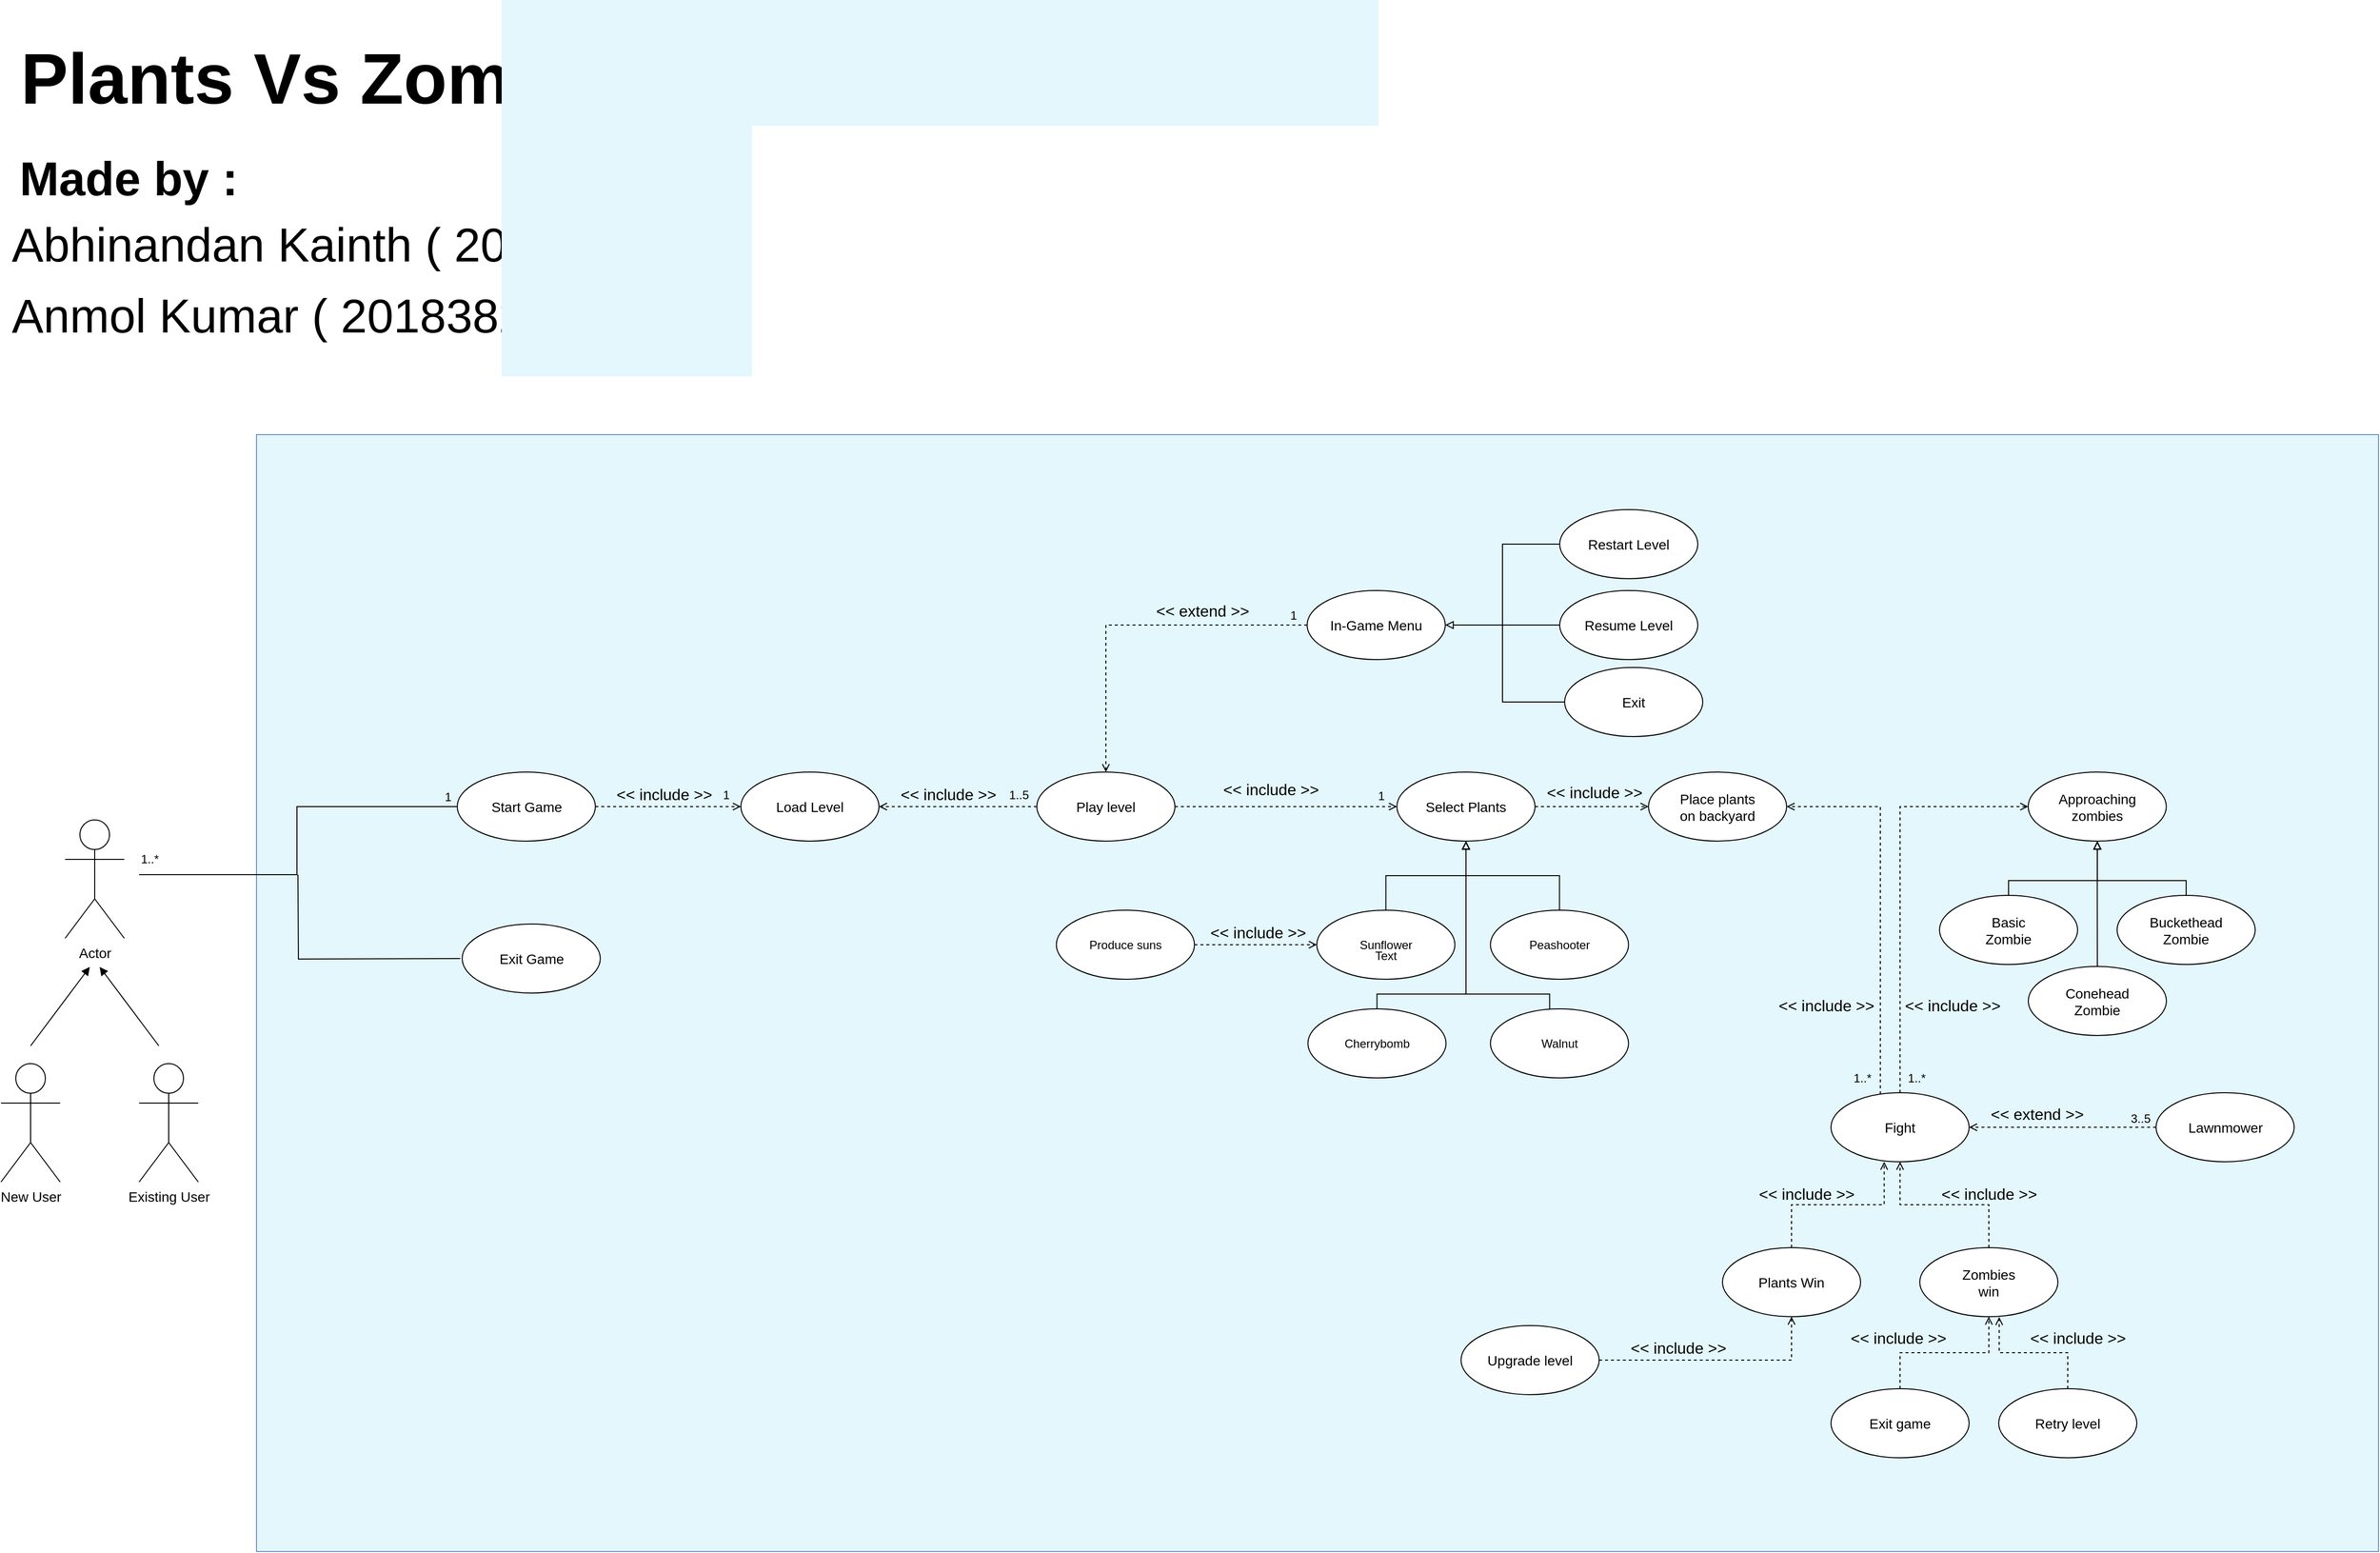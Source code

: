 <mxfile version="12.1.1" type="github" pages="1">
  <diagram id="8SGn0uwzpxdWffMQyQwH" name="Page-1">
    <mxGraphModel dx="1233" dy="596" grid="0" gridSize="10" guides="1" tooltips="1" connect="1" arrows="1" fold="1" page="1" pageScale="1" pageWidth="3000" pageHeight="2000" math="0" shadow="0">
      <root>
        <mxCell id="0"/>
        <mxCell id="1" parent="0"/>
        <mxCell id="F7OsiUGCp_ZEBV26uQ6v-84" value="" style="rounded=0;whiteSpace=wrap;html=1;fillColor=#E3F7FC;strokeColor=#6c8ebf;" parent="1" vertex="1">
          <mxGeometry x="539" y="555.5" width="2151" height="1132" as="geometry"/>
        </mxCell>
        <mxCell id="tBb4zAf8TB9KE755ws01-25" style="edgeStyle=orthogonalEdgeStyle;rounded=0;orthogonalLoop=1;jettySize=auto;html=1;dashed=1;endArrow=open;endFill=0;" edge="1" parent="1" source="xtL2kWmSyxpHTdPQ7wfy-1" target="F7OsiUGCp_ZEBV26uQ6v-64">
          <mxGeometry relative="1" as="geometry"/>
        </mxCell>
        <mxCell id="xtL2kWmSyxpHTdPQ7wfy-1" value="&lt;font style=&quot;font-size: 14px&quot;&gt;Start Game&lt;/font&gt;" style="ellipse;whiteSpace=wrap;html=1;" parent="1" vertex="1">
          <mxGeometry x="742.5" y="897.5" width="140" height="70" as="geometry"/>
        </mxCell>
        <mxCell id="F7OsiUGCp_ZEBV26uQ6v-24" style="edgeStyle=orthogonalEdgeStyle;rounded=0;orthogonalLoop=1;jettySize=auto;html=1;endArrow=none;endFill=0;" parent="1" target="xtL2kWmSyxpHTdPQ7wfy-1" edge="1">
          <mxGeometry relative="1" as="geometry">
            <mxPoint x="420" y="1001.5" as="sourcePoint"/>
            <mxPoint x="685" y="932.5" as="targetPoint"/>
            <Array as="points">
              <mxPoint x="580" y="1001.5"/>
              <mxPoint x="580" y="932.5"/>
            </Array>
          </mxGeometry>
        </mxCell>
        <mxCell id="7jCAE_AmfTAzwsMBU4Vr-1" value="&lt;font style=&quot;font-size: 14px&quot;&gt;Actor&lt;/font&gt;" style="shape=umlActor;verticalLabelPosition=bottom;labelBackgroundColor=#ffffff;verticalAlign=top;html=1;" parent="1" vertex="1">
          <mxGeometry x="345" y="946" width="60" height="120" as="geometry"/>
        </mxCell>
        <mxCell id="F7OsiUGCp_ZEBV26uQ6v-41" style="edgeStyle=orthogonalEdgeStyle;rounded=0;orthogonalLoop=1;jettySize=auto;html=1;endArrow=block;endFill=0;" parent="1" source="7jCAE_AmfTAzwsMBU4Vr-4" edge="1">
          <mxGeometry relative="1" as="geometry">
            <mxPoint x="2405" y="967.5" as="targetPoint"/>
            <Array as="points">
              <mxPoint x="2315" y="1007.5"/>
              <mxPoint x="2405" y="1007.5"/>
            </Array>
          </mxGeometry>
        </mxCell>
        <mxCell id="7jCAE_AmfTAzwsMBU4Vr-4" value="&lt;span style=&quot;font-size: 14px&quot;&gt;Basic&lt;br&gt;Zombie&lt;br&gt;&lt;/span&gt;" style="ellipse;whiteSpace=wrap;html=1;" parent="1" vertex="1">
          <mxGeometry x="2245" y="1022.5" width="140" height="70" as="geometry"/>
        </mxCell>
        <mxCell id="F7OsiUGCp_ZEBV26uQ6v-35" style="edgeStyle=orthogonalEdgeStyle;rounded=0;orthogonalLoop=1;jettySize=auto;html=1;entryX=0.5;entryY=1;entryDx=0;entryDy=0;endArrow=block;endFill=0;" parent="1" source="7jCAE_AmfTAzwsMBU4Vr-7" target="7jCAE_AmfTAzwsMBU4Vr-8" edge="1">
          <mxGeometry relative="1" as="geometry"/>
        </mxCell>
        <mxCell id="7jCAE_AmfTAzwsMBU4Vr-7" value="Peashooter" style="ellipse;whiteSpace=wrap;html=1;" parent="1" vertex="1">
          <mxGeometry x="1789.786" y="1037.5" width="140" height="70" as="geometry"/>
        </mxCell>
        <mxCell id="tBb4zAf8TB9KE755ws01-32" style="edgeStyle=orthogonalEdgeStyle;rounded=0;orthogonalLoop=1;jettySize=auto;html=1;dashed=1;endArrow=open;endFill=0;" edge="1" parent="1" source="7jCAE_AmfTAzwsMBU4Vr-8" target="F7OsiUGCp_ZEBV26uQ6v-86">
          <mxGeometry relative="1" as="geometry"/>
        </mxCell>
        <mxCell id="7jCAE_AmfTAzwsMBU4Vr-8" value="&lt;span style=&quot;font-size: 14px&quot;&gt;Select Plants&lt;/span&gt;" style="ellipse;whiteSpace=wrap;html=1;" parent="1" vertex="1">
          <mxGeometry x="1695" y="897.5" width="140" height="70" as="geometry"/>
        </mxCell>
        <mxCell id="tBb4zAf8TB9KE755ws01-29" style="edgeStyle=orthogonalEdgeStyle;rounded=0;orthogonalLoop=1;jettySize=auto;html=1;entryX=1;entryY=0.5;entryDx=0;entryDy=0;dashed=1;endArrow=open;endFill=0;" edge="1" parent="1" source="7jCAE_AmfTAzwsMBU4Vr-9" target="F7OsiUGCp_ZEBV26uQ6v-64">
          <mxGeometry relative="1" as="geometry"/>
        </mxCell>
        <mxCell id="tBb4zAf8TB9KE755ws01-30" style="edgeStyle=orthogonalEdgeStyle;rounded=0;orthogonalLoop=1;jettySize=auto;html=1;dashed=1;endArrow=open;endFill=0;" edge="1" parent="1" source="7jCAE_AmfTAzwsMBU4Vr-9" target="7jCAE_AmfTAzwsMBU4Vr-8">
          <mxGeometry relative="1" as="geometry"/>
        </mxCell>
        <mxCell id="7jCAE_AmfTAzwsMBU4Vr-9" value="&lt;font style=&quot;font-size: 14px&quot;&gt;Play level&lt;/font&gt;" style="ellipse;whiteSpace=wrap;html=1;" parent="1" vertex="1">
          <mxGeometry x="1330" y="897.5" width="140" height="70" as="geometry"/>
        </mxCell>
        <mxCell id="tBb4zAf8TB9KE755ws01-15" style="edgeStyle=orthogonalEdgeStyle;rounded=0;orthogonalLoop=1;jettySize=auto;html=1;entryX=0;entryY=0.5;entryDx=0;entryDy=0;dashed=1;endArrow=open;endFill=0;" edge="1" parent="1" source="7jCAE_AmfTAzwsMBU4Vr-13" target="7jCAE_AmfTAzwsMBU4Vr-18">
          <mxGeometry relative="1" as="geometry">
            <Array as="points">
              <mxPoint x="2205" y="932.5"/>
            </Array>
          </mxGeometry>
        </mxCell>
        <mxCell id="tBb4zAf8TB9KE755ws01-16" style="edgeStyle=orthogonalEdgeStyle;rounded=0;orthogonalLoop=1;jettySize=auto;html=1;entryX=1;entryY=0.5;entryDx=0;entryDy=0;dashed=1;endArrow=open;endFill=0;" edge="1" parent="1" source="7jCAE_AmfTAzwsMBU4Vr-13" target="F7OsiUGCp_ZEBV26uQ6v-86">
          <mxGeometry relative="1" as="geometry">
            <Array as="points">
              <mxPoint x="2185" y="932.5"/>
            </Array>
          </mxGeometry>
        </mxCell>
        <mxCell id="7jCAE_AmfTAzwsMBU4Vr-13" value="&lt;span style=&quot;font-size: 14px&quot;&gt;Fight&lt;br&gt;&lt;/span&gt;" style="ellipse;whiteSpace=wrap;html=1;" parent="1" vertex="1">
          <mxGeometry x="2135" y="1222.5" width="140" height="70" as="geometry"/>
        </mxCell>
        <mxCell id="7jCAE_AmfTAzwsMBU4Vr-18" value="&lt;span style=&quot;font-size: 14px&quot;&gt;Approaching&lt;br&gt;zombies&lt;br&gt;&lt;/span&gt;" style="ellipse;whiteSpace=wrap;html=1;" parent="1" vertex="1">
          <mxGeometry x="2334.9" y="897.5" width="140" height="70" as="geometry"/>
        </mxCell>
        <mxCell id="F7OsiUGCp_ZEBV26uQ6v-37" style="edgeStyle=orthogonalEdgeStyle;rounded=0;orthogonalLoop=1;jettySize=auto;html=1;entryX=0.5;entryY=1;entryDx=0;entryDy=0;endArrow=block;endFill=0;" parent="1" source="7jCAE_AmfTAzwsMBU4Vr-31" target="7jCAE_AmfTAzwsMBU4Vr-8" edge="1">
          <mxGeometry relative="1" as="geometry">
            <Array as="points">
              <mxPoint x="1675" y="1122.5"/>
              <mxPoint x="1765" y="1122.5"/>
            </Array>
          </mxGeometry>
        </mxCell>
        <mxCell id="7jCAE_AmfTAzwsMBU4Vr-31" value="Cherrybomb" style="ellipse;whiteSpace=wrap;html=1;" parent="1" vertex="1">
          <mxGeometry x="1604.786" y="1137.5" width="140" height="70" as="geometry"/>
        </mxCell>
        <mxCell id="F7OsiUGCp_ZEBV26uQ6v-34" style="edgeStyle=orthogonalEdgeStyle;rounded=0;orthogonalLoop=1;jettySize=auto;html=1;endArrow=block;endFill=0;" parent="1" source="7jCAE_AmfTAzwsMBU4Vr-32" target="7jCAE_AmfTAzwsMBU4Vr-8" edge="1">
          <mxGeometry relative="1" as="geometry"/>
        </mxCell>
        <mxCell id="7jCAE_AmfTAzwsMBU4Vr-32" value="Sunflower" style="ellipse;whiteSpace=wrap;html=1;" parent="1" vertex="1">
          <mxGeometry x="1613.786" y="1037.5" width="140" height="70" as="geometry"/>
        </mxCell>
        <mxCell id="F7OsiUGCp_ZEBV26uQ6v-39" style="edgeStyle=orthogonalEdgeStyle;rounded=0;orthogonalLoop=1;jettySize=auto;html=1;entryX=0.5;entryY=1;entryDx=0;entryDy=0;endArrow=block;endFill=0;" parent="1" target="7jCAE_AmfTAzwsMBU4Vr-8" edge="1">
          <mxGeometry relative="1" as="geometry">
            <Array as="points">
              <mxPoint x="1850" y="1122.5"/>
              <mxPoint x="1765" y="1122.5"/>
            </Array>
            <mxPoint x="1849.786" y="1137.5" as="sourcePoint"/>
          </mxGeometry>
        </mxCell>
        <mxCell id="7jCAE_AmfTAzwsMBU4Vr-33" value="Walnut" style="ellipse;whiteSpace=wrap;html=1;" parent="1" vertex="1">
          <mxGeometry x="1789.786" y="1137.5" width="140" height="70" as="geometry"/>
        </mxCell>
        <mxCell id="F7OsiUGCp_ZEBV26uQ6v-42" style="edgeStyle=orthogonalEdgeStyle;rounded=0;orthogonalLoop=1;jettySize=auto;html=1;endArrow=block;endFill=0;" parent="1" source="7jCAE_AmfTAzwsMBU4Vr-36" edge="1">
          <mxGeometry relative="1" as="geometry">
            <mxPoint x="2405.0" y="967.5" as="targetPoint"/>
            <Array as="points">
              <mxPoint x="2495" y="1007.5"/>
              <mxPoint x="2405" y="1007.5"/>
            </Array>
          </mxGeometry>
        </mxCell>
        <mxCell id="7jCAE_AmfTAzwsMBU4Vr-36" value="&lt;span style=&quot;font-size: 14px&quot;&gt;Buckethead&lt;br&gt;Zombie&lt;br&gt;&lt;/span&gt;" style="ellipse;whiteSpace=wrap;html=1;" parent="1" vertex="1">
          <mxGeometry x="2425" y="1022.5" width="140" height="70" as="geometry"/>
        </mxCell>
        <mxCell id="F7OsiUGCp_ZEBV26uQ6v-40" style="edgeStyle=orthogonalEdgeStyle;rounded=0;orthogonalLoop=1;jettySize=auto;html=1;entryX=0.5;entryY=1;entryDx=0;entryDy=0;endArrow=block;endFill=0;" parent="1" source="7jCAE_AmfTAzwsMBU4Vr-37" target="7jCAE_AmfTAzwsMBU4Vr-18" edge="1">
          <mxGeometry relative="1" as="geometry">
            <Array as="points">
              <mxPoint x="2405" y="1030.5"/>
            </Array>
          </mxGeometry>
        </mxCell>
        <mxCell id="7jCAE_AmfTAzwsMBU4Vr-37" value="&lt;span style=&quot;font-size: 14px&quot;&gt;Conehead&lt;br&gt;Zombie&lt;br&gt;&lt;/span&gt;" style="ellipse;whiteSpace=wrap;html=1;" parent="1" vertex="1">
          <mxGeometry x="2335" y="1094.5" width="140" height="70" as="geometry"/>
        </mxCell>
        <mxCell id="F7OsiUGCp_ZEBV26uQ6v-69" style="edgeStyle=orthogonalEdgeStyle;rounded=0;orthogonalLoop=1;jettySize=auto;html=1;endArrow=open;endFill=0;dashed=1;" parent="1" source="7jCAE_AmfTAzwsMBU4Vr-40" target="7jCAE_AmfTAzwsMBU4Vr-32" edge="1">
          <mxGeometry relative="1" as="geometry">
            <mxPoint x="1559.784" y="1079.206" as="sourcePoint"/>
          </mxGeometry>
        </mxCell>
        <mxCell id="7jCAE_AmfTAzwsMBU4Vr-40" value="Produce suns" style="ellipse;whiteSpace=wrap;html=1;" parent="1" vertex="1">
          <mxGeometry x="1349.786" y="1037.5" width="140" height="70" as="geometry"/>
        </mxCell>
        <mxCell id="tBb4zAf8TB9KE755ws01-18" style="edgeStyle=orthogonalEdgeStyle;rounded=0;orthogonalLoop=1;jettySize=auto;html=1;entryX=0.385;entryY=1;entryDx=0;entryDy=0;entryPerimeter=0;dashed=1;endArrow=open;endFill=0;" edge="1" parent="1" source="F7OsiUGCp_ZEBV26uQ6v-1" target="7jCAE_AmfTAzwsMBU4Vr-13">
          <mxGeometry relative="1" as="geometry"/>
        </mxCell>
        <mxCell id="F7OsiUGCp_ZEBV26uQ6v-1" value="&lt;span style=&quot;font-size: 14px&quot;&gt;Plants Win&lt;br&gt;&lt;/span&gt;" style="ellipse;whiteSpace=wrap;html=1;" parent="1" vertex="1">
          <mxGeometry x="2025" y="1379.5" width="140" height="70" as="geometry"/>
        </mxCell>
        <mxCell id="tBb4zAf8TB9KE755ws01-17" style="edgeStyle=orthogonalEdgeStyle;rounded=0;orthogonalLoop=1;jettySize=auto;html=1;dashed=1;endArrow=open;endFill=0;" edge="1" parent="1" source="F7OsiUGCp_ZEBV26uQ6v-2" target="7jCAE_AmfTAzwsMBU4Vr-13">
          <mxGeometry relative="1" as="geometry"/>
        </mxCell>
        <mxCell id="F7OsiUGCp_ZEBV26uQ6v-2" value="&lt;span style=&quot;font-size: 14px&quot;&gt;Zombies&lt;br&gt;win&lt;br&gt;&lt;/span&gt;" style="ellipse;whiteSpace=wrap;html=1;" parent="1" vertex="1">
          <mxGeometry x="2225" y="1379.5" width="140" height="70" as="geometry"/>
        </mxCell>
        <mxCell id="tBb4zAf8TB9KE755ws01-19" style="edgeStyle=orthogonalEdgeStyle;rounded=0;orthogonalLoop=1;jettySize=auto;html=1;entryX=0.575;entryY=1.005;entryDx=0;entryDy=0;entryPerimeter=0;dashed=1;endArrow=open;endFill=0;" edge="1" parent="1" source="F7OsiUGCp_ZEBV26uQ6v-7" target="F7OsiUGCp_ZEBV26uQ6v-2">
          <mxGeometry relative="1" as="geometry"/>
        </mxCell>
        <mxCell id="F7OsiUGCp_ZEBV26uQ6v-7" value="&lt;span style=&quot;font-size: 14px&quot;&gt;Retry level&lt;br&gt;&lt;/span&gt;" style="ellipse;whiteSpace=wrap;html=1;" parent="1" vertex="1">
          <mxGeometry x="2305" y="1522.5" width="140" height="70" as="geometry"/>
        </mxCell>
        <mxCell id="tBb4zAf8TB9KE755ws01-20" style="edgeStyle=orthogonalEdgeStyle;rounded=0;orthogonalLoop=1;jettySize=auto;html=1;entryX=0.5;entryY=1;entryDx=0;entryDy=0;dashed=1;endArrow=open;endFill=0;" edge="1" parent="1" source="F7OsiUGCp_ZEBV26uQ6v-8" target="F7OsiUGCp_ZEBV26uQ6v-2">
          <mxGeometry relative="1" as="geometry"/>
        </mxCell>
        <mxCell id="F7OsiUGCp_ZEBV26uQ6v-8" value="&lt;span style=&quot;font-size: 14px&quot;&gt;Exit game&lt;br&gt;&lt;/span&gt;" style="ellipse;whiteSpace=wrap;html=1;" parent="1" vertex="1">
          <mxGeometry x="2135" y="1522.5" width="140" height="70" as="geometry"/>
        </mxCell>
        <mxCell id="tBb4zAf8TB9KE755ws01-21" style="edgeStyle=orthogonalEdgeStyle;rounded=0;orthogonalLoop=1;jettySize=auto;html=1;dashed=1;endArrow=open;endFill=0;" edge="1" parent="1" source="F7OsiUGCp_ZEBV26uQ6v-9" target="F7OsiUGCp_ZEBV26uQ6v-1">
          <mxGeometry relative="1" as="geometry"/>
        </mxCell>
        <mxCell id="F7OsiUGCp_ZEBV26uQ6v-9" value="&lt;span style=&quot;font-size: 14px&quot;&gt;Upgrade level&lt;br&gt;&lt;/span&gt;" style="ellipse;whiteSpace=wrap;html=1;" parent="1" vertex="1">
          <mxGeometry x="1760" y="1458.5" width="140" height="70" as="geometry"/>
        </mxCell>
        <mxCell id="F7OsiUGCp_ZEBV26uQ6v-19" value="&lt;font style=&quot;font-size: 14px&quot;&gt;Existing User&lt;/font&gt;" style="shape=umlActor;verticalLabelPosition=bottom;labelBackgroundColor=#ffffff;verticalAlign=top;html=1;" parent="1" vertex="1">
          <mxGeometry x="420" y="1193" width="60" height="120" as="geometry"/>
        </mxCell>
        <mxCell id="F7OsiUGCp_ZEBV26uQ6v-45" style="edgeStyle=orthogonalEdgeStyle;rounded=0;orthogonalLoop=1;jettySize=auto;html=1;endArrow=open;endFill=0;dashed=1;" parent="1" source="F7OsiUGCp_ZEBV26uQ6v-20" target="7jCAE_AmfTAzwsMBU4Vr-13" edge="1">
          <mxGeometry relative="1" as="geometry"/>
        </mxCell>
        <mxCell id="F7OsiUGCp_ZEBV26uQ6v-20" value="&lt;span style=&quot;font-size: 14px&quot;&gt;Lawnmower&lt;br&gt;&lt;/span&gt;" style="ellipse;whiteSpace=wrap;html=1;" parent="1" vertex="1">
          <mxGeometry x="2464.5" y="1222.5" width="140" height="70" as="geometry"/>
        </mxCell>
        <mxCell id="nF_L7kz9bRN4xvWHO1O5-8" value="&lt;font style=&quot;font-size: 16px&quot;&gt;&amp;lt;&amp;lt; extend &amp;gt;&amp;gt;&lt;/font&gt;" style="text;html=1;resizable=0;points=[];autosize=1;align=left;verticalAlign=top;spacingTop=-4;" parent="1" vertex="1">
          <mxGeometry x="1449" y="721.714" width="110" height="20" as="geometry"/>
        </mxCell>
        <mxCell id="F7OsiUGCp_ZEBV26uQ6v-63" style="edgeStyle=orthogonalEdgeStyle;rounded=0;orthogonalLoop=1;jettySize=auto;html=1;entryX=0.5;entryY=0;entryDx=0;entryDy=0;endArrow=open;endFill=0;dashed=1;" parent="1" source="F7OsiUGCp_ZEBV26uQ6v-61" target="7jCAE_AmfTAzwsMBU4Vr-9" edge="1">
          <mxGeometry relative="1" as="geometry">
            <Array as="points">
              <mxPoint x="1400" y="748.5"/>
            </Array>
          </mxGeometry>
        </mxCell>
        <mxCell id="F7OsiUGCp_ZEBV26uQ6v-61" value="&lt;span style=&quot;font-size: 14px&quot;&gt;In-Game Menu&lt;br&gt;&lt;/span&gt;" style="ellipse;whiteSpace=wrap;html=1;" parent="1" vertex="1">
          <mxGeometry x="1604" y="713.5" width="140" height="70" as="geometry"/>
        </mxCell>
        <mxCell id="F7OsiUGCp_ZEBV26uQ6v-64" value="&lt;span style=&quot;font-size: 14px&quot;&gt;Load Level&lt;/span&gt;" style="ellipse;whiteSpace=wrap;html=1;" parent="1" vertex="1">
          <mxGeometry x="1030" y="897.5" width="140" height="70" as="geometry"/>
        </mxCell>
        <mxCell id="F7OsiUGCp_ZEBV26uQ6v-68" value="&lt;font style=&quot;font-size: 16px&quot;&gt;&amp;lt;&amp;lt; extend &amp;gt;&amp;gt;&lt;/font&gt;" style="text;html=1;resizable=0;points=[];autosize=1;align=left;verticalAlign=top;spacingTop=-4;" parent="1" vertex="1">
          <mxGeometry x="2295" y="1231.714" width="110" height="20" as="geometry"/>
        </mxCell>
        <mxCell id="F7OsiUGCp_ZEBV26uQ6v-70" value="&lt;font style=&quot;font-size: 16px&quot;&gt;&amp;lt;&amp;lt; include &amp;gt;&amp;gt;&lt;/font&gt;" style="text;html=1;resizable=0;points=[];autosize=1;align=left;verticalAlign=top;spacingTop=-4;" parent="1" vertex="1">
          <mxGeometry x="1504" y="1047.5" width="110" height="20" as="geometry"/>
        </mxCell>
        <mxCell id="F7OsiUGCp_ZEBV26uQ6v-72" value="" style="endArrow=block;html=1;endFill=1;" parent="1" edge="1">
          <mxGeometry width="50" height="50" relative="1" as="geometry">
            <mxPoint x="310" y="1175" as="sourcePoint"/>
            <mxPoint x="370" y="1095" as="targetPoint"/>
          </mxGeometry>
        </mxCell>
        <mxCell id="F7OsiUGCp_ZEBV26uQ6v-73" value="" style="endArrow=block;html=1;endFill=1;" parent="1" edge="1">
          <mxGeometry width="50" height="50" relative="1" as="geometry">
            <mxPoint x="440" y="1175" as="sourcePoint"/>
            <mxPoint x="380" y="1095" as="targetPoint"/>
          </mxGeometry>
        </mxCell>
        <mxCell id="F7OsiUGCp_ZEBV26uQ6v-81" value="&lt;font style=&quot;font-size: 14px&quot;&gt;New User&lt;/font&gt;" style="shape=umlActor;verticalLabelPosition=bottom;labelBackgroundColor=#ffffff;verticalAlign=top;html=1;" parent="1" vertex="1">
          <mxGeometry x="280" y="1193" width="60" height="120" as="geometry"/>
        </mxCell>
        <mxCell id="F7OsiUGCp_ZEBV26uQ6v-86" value="&lt;span style=&quot;font-size: 14px&quot;&gt;Place plants&lt;br&gt;on backyard&lt;br&gt;&lt;/span&gt;" style="ellipse;whiteSpace=wrap;html=1;" parent="1" vertex="1">
          <mxGeometry x="1950" y="897.5" width="140" height="70" as="geometry"/>
        </mxCell>
        <mxCell id="tBb4zAf8TB9KE755ws01-1" value="1..*" style="text;html=1;resizable=0;points=[];autosize=1;align=left;verticalAlign=top;spacingTop=-4;" vertex="1" parent="1">
          <mxGeometry x="420" y="975.5" width="30" height="20" as="geometry"/>
        </mxCell>
        <mxCell id="tBb4zAf8TB9KE755ws01-5" value="1" style="text;html=1;resizable=0;points=[];autosize=1;align=left;verticalAlign=top;spacingTop=-4;" vertex="1" parent="1">
          <mxGeometry x="727.5" y="912.5" width="20" height="20" as="geometry"/>
        </mxCell>
        <mxCell id="tBb4zAf8TB9KE755ws01-8" value="1..5" style="text;html=1;resizable=0;points=[];autosize=1;align=left;verticalAlign=top;spacingTop=-4;" vertex="1" parent="1">
          <mxGeometry x="1300" y="910.5" width="40" height="10" as="geometry"/>
        </mxCell>
        <mxCell id="tBb4zAf8TB9KE755ws01-10" value="1" style="text;html=1;resizable=0;points=[];autosize=1;align=left;verticalAlign=top;spacingTop=-4;" vertex="1" parent="1">
          <mxGeometry x="1010" y="910.5" width="20" height="20" as="geometry"/>
        </mxCell>
        <mxCell id="tBb4zAf8TB9KE755ws01-11" value="1" style="text;html=1;resizable=0;points=[];autosize=1;align=left;verticalAlign=top;spacingTop=-4;" vertex="1" parent="1">
          <mxGeometry x="1674" y="911.5" width="20" height="20" as="geometry"/>
        </mxCell>
        <mxCell id="tBb4zAf8TB9KE755ws01-34" value="Text" style="text;html=1;resizable=0;points=[];autosize=1;align=left;verticalAlign=top;spacingTop=-4;" vertex="1" parent="1">
          <mxGeometry x="1671" y="1073.5" width="40" height="20" as="geometry"/>
        </mxCell>
        <mxCell id="tBb4zAf8TB9KE755ws01-46" style="edgeStyle=orthogonalEdgeStyle;rounded=0;orthogonalLoop=1;jettySize=auto;html=1;endArrow=none;endFill=0;" edge="1" parent="1">
          <mxGeometry relative="1" as="geometry">
            <mxPoint x="581" y="1001.5" as="targetPoint"/>
            <mxPoint x="745.5" y="1086.5" as="sourcePoint"/>
          </mxGeometry>
        </mxCell>
        <mxCell id="tBb4zAf8TB9KE755ws01-39" value="&lt;span style=&quot;font-size: 14px&quot;&gt;Exit Game&lt;br&gt;&lt;/span&gt;" style="ellipse;whiteSpace=wrap;html=1;" vertex="1" parent="1">
          <mxGeometry x="747.5" y="1051.5" width="140" height="70" as="geometry"/>
        </mxCell>
        <mxCell id="tBb4zAf8TB9KE755ws01-53" style="edgeStyle=orthogonalEdgeStyle;rounded=0;orthogonalLoop=1;jettySize=auto;html=1;entryX=1;entryY=0.5;entryDx=0;entryDy=0;endArrow=block;endFill=0;" edge="1" parent="1" source="tBb4zAf8TB9KE755ws01-48" target="F7OsiUGCp_ZEBV26uQ6v-61">
          <mxGeometry relative="1" as="geometry"/>
        </mxCell>
        <mxCell id="tBb4zAf8TB9KE755ws01-48" value="&lt;span style=&quot;font-size: 14px&quot;&gt;Restart Level&lt;br&gt;&lt;/span&gt;" style="ellipse;whiteSpace=wrap;html=1;" vertex="1" parent="1">
          <mxGeometry x="1860" y="631.5" width="140" height="70" as="geometry"/>
        </mxCell>
        <mxCell id="tBb4zAf8TB9KE755ws01-54" style="edgeStyle=orthogonalEdgeStyle;rounded=0;orthogonalLoop=1;jettySize=auto;html=1;endArrow=none;endFill=0;" edge="1" parent="1" source="tBb4zAf8TB9KE755ws01-49">
          <mxGeometry relative="1" as="geometry">
            <mxPoint x="1790" y="748.5" as="targetPoint"/>
          </mxGeometry>
        </mxCell>
        <mxCell id="tBb4zAf8TB9KE755ws01-49" value="&lt;span style=&quot;font-size: 14px&quot;&gt;Resume Level&lt;br&gt;&lt;/span&gt;" style="ellipse;whiteSpace=wrap;html=1;" vertex="1" parent="1">
          <mxGeometry x="1860" y="713.5" width="140" height="70" as="geometry"/>
        </mxCell>
        <mxCell id="tBb4zAf8TB9KE755ws01-55" style="edgeStyle=orthogonalEdgeStyle;rounded=0;orthogonalLoop=1;jettySize=auto;html=1;endArrow=none;endFill=0;" edge="1" parent="1">
          <mxGeometry relative="1" as="geometry">
            <mxPoint x="1802" y="741.5" as="targetPoint"/>
            <mxPoint x="1867" y="826.5" as="sourcePoint"/>
            <Array as="points">
              <mxPoint x="1802" y="826.5"/>
            </Array>
          </mxGeometry>
        </mxCell>
        <mxCell id="tBb4zAf8TB9KE755ws01-50" value="&lt;span style=&quot;font-size: 14px&quot;&gt;Exit&lt;br&gt;&lt;/span&gt;" style="ellipse;whiteSpace=wrap;html=1;" vertex="1" parent="1">
          <mxGeometry x="1865" y="791.5" width="140" height="70" as="geometry"/>
        </mxCell>
        <mxCell id="tBb4zAf8TB9KE755ws01-57" value="&lt;font style=&quot;font-size: 16px&quot;&gt;&amp;lt;&amp;lt; include &amp;gt;&amp;gt;&lt;/font&gt;" style="text;html=1;resizable=0;points=[];autosize=1;align=left;verticalAlign=top;spacingTop=-4;" vertex="1" parent="1">
          <mxGeometry x="901.5" y="907.5" width="110" height="20" as="geometry"/>
        </mxCell>
        <mxCell id="tBb4zAf8TB9KE755ws01-58" value="&lt;font style=&quot;font-size: 16px&quot;&gt;&amp;lt;&amp;lt; include &amp;gt;&amp;gt;&lt;/font&gt;" style="text;html=1;resizable=0;points=[];autosize=1;align=left;verticalAlign=top;spacingTop=-4;" vertex="1" parent="1">
          <mxGeometry x="1190" y="907.5" width="110" height="20" as="geometry"/>
        </mxCell>
        <mxCell id="tBb4zAf8TB9KE755ws01-60" value="&lt;font style=&quot;font-size: 16px&quot;&gt;&amp;lt;&amp;lt; include &amp;gt;&amp;gt;&lt;/font&gt;" style="text;html=1;resizable=0;points=[];autosize=1;align=left;verticalAlign=top;spacingTop=-4;" vertex="1" parent="1">
          <mxGeometry x="1517" y="902.5" width="110" height="20" as="geometry"/>
        </mxCell>
        <mxCell id="tBb4zAf8TB9KE755ws01-61" value="&lt;font style=&quot;font-size: 16px&quot;&gt;&amp;lt;&amp;lt; include &amp;gt;&amp;gt;&lt;/font&gt;" style="text;html=1;resizable=0;points=[];autosize=1;align=left;verticalAlign=top;spacingTop=-4;" vertex="1" parent="1">
          <mxGeometry x="1845" y="905.5" width="110" height="20" as="geometry"/>
        </mxCell>
        <mxCell id="tBb4zAf8TB9KE755ws01-62" value="&lt;font style=&quot;font-size: 16px&quot;&gt;&amp;lt;&amp;lt; include &amp;gt;&amp;gt;&lt;/font&gt;" style="text;html=1;resizable=0;points=[];autosize=1;align=left;verticalAlign=top;spacingTop=-4;" vertex="1" parent="1">
          <mxGeometry x="2080" y="1121.5" width="110" height="20" as="geometry"/>
        </mxCell>
        <mxCell id="tBb4zAf8TB9KE755ws01-63" value="&lt;font style=&quot;font-size: 16px&quot;&gt;&amp;lt;&amp;lt; include &amp;gt;&amp;gt;&lt;/font&gt;" style="text;html=1;resizable=0;points=[];autosize=1;align=left;verticalAlign=top;spacingTop=-4;" vertex="1" parent="1">
          <mxGeometry x="2207.5" y="1121.5" width="110" height="20" as="geometry"/>
        </mxCell>
        <mxCell id="tBb4zAf8TB9KE755ws01-65" value="&lt;font style=&quot;font-size: 16px&quot;&gt;&amp;lt;&amp;lt; include &amp;gt;&amp;gt;&lt;/font&gt;" style="text;html=1;resizable=0;points=[];autosize=1;align=left;verticalAlign=top;spacingTop=-4;" vertex="1" parent="1">
          <mxGeometry x="2060" y="1313" width="110" height="20" as="geometry"/>
        </mxCell>
        <mxCell id="tBb4zAf8TB9KE755ws01-66" value="&lt;font style=&quot;font-size: 16px&quot;&gt;&amp;lt;&amp;lt; include &amp;gt;&amp;gt;&lt;/font&gt;" style="text;html=1;resizable=0;points=[];autosize=1;align=left;verticalAlign=top;spacingTop=-4;" vertex="1" parent="1">
          <mxGeometry x="2245" y="1313" width="110" height="20" as="geometry"/>
        </mxCell>
        <mxCell id="tBb4zAf8TB9KE755ws01-68" value="&lt;font style=&quot;font-size: 16px&quot;&gt;&amp;lt;&amp;lt; include &amp;gt;&amp;gt;&lt;/font&gt;" style="text;html=1;resizable=0;points=[];autosize=1;align=left;verticalAlign=top;spacingTop=-4;" vertex="1" parent="1">
          <mxGeometry x="2152.5" y="1458.5" width="110" height="20" as="geometry"/>
        </mxCell>
        <mxCell id="tBb4zAf8TB9KE755ws01-69" value="&lt;font style=&quot;font-size: 16px&quot;&gt;&amp;lt;&amp;lt; include &amp;gt;&amp;gt;&lt;/font&gt;" style="text;html=1;resizable=0;points=[];autosize=1;align=left;verticalAlign=top;spacingTop=-4;" vertex="1" parent="1">
          <mxGeometry x="2335" y="1458.5" width="110" height="20" as="geometry"/>
        </mxCell>
        <mxCell id="tBb4zAf8TB9KE755ws01-70" value="&lt;font style=&quot;font-size: 16px&quot;&gt;&amp;lt;&amp;lt; include &amp;gt;&amp;gt;&lt;/font&gt;" style="text;html=1;resizable=0;points=[];autosize=1;align=left;verticalAlign=top;spacingTop=-4;" vertex="1" parent="1">
          <mxGeometry x="1930" y="1468.5" width="110" height="20" as="geometry"/>
        </mxCell>
        <mxCell id="tBb4zAf8TB9KE755ws01-71" value="&lt;h2 style=&quot;white-space: nowrap&quot;&gt;&lt;font style=&quot;font-size: 72px&quot;&gt;&lt;b&gt;Plants Vs Zombies - Use Case Diagram&lt;/b&gt;&lt;/font&gt;&lt;/h2&gt;" style="text;html=1;strokeColor=none;fillColor=none;align=left;verticalAlign=middle;whiteSpace=wrap;rounded=0;" vertex="1" parent="1">
          <mxGeometry x="298" y="115.5" width="1439" height="158" as="geometry"/>
        </mxCell>
        <mxCell id="tBb4zAf8TB9KE755ws01-72" value="&lt;h2 style=&quot;white-space: nowrap&quot;&gt;&lt;font style=&quot;font-size: 48px&quot;&gt;&lt;b&gt;Made by :&lt;/b&gt;&lt;/font&gt;&lt;/h2&gt;" style="text;html=1;strokeColor=none;fillColor=none;align=center;verticalAlign=middle;whiteSpace=wrap;rounded=0;" vertex="1" parent="1">
          <mxGeometry x="280" y="259.5" width="259" height="72" as="geometry"/>
        </mxCell>
        <mxCell id="tBb4zAf8TB9KE755ws01-73" value="&lt;h2 style=&quot;white-space: nowrap&quot;&gt;&lt;font style=&quot;font-weight: normal ; font-size: 48px&quot;&gt;Abhinandan Kainth ( 2018001 )&lt;/font&gt;&lt;/h2&gt;&lt;div&gt;&lt;span style=&quot;font-size: 48px&quot;&gt;Anmol Kumar ( 2018382 )&lt;/span&gt;&lt;/div&gt;" style="text;html=1;strokeColor=none;fillColor=none;align=left;verticalAlign=middle;whiteSpace=wrap;rounded=0;" vertex="1" parent="1">
          <mxGeometry x="289" y="356" width="991" height="72" as="geometry"/>
        </mxCell>
        <mxCell id="tBb4zAf8TB9KE755ws01-74" value="1" style="text;html=1;resizable=0;points=[];autosize=1;align=left;verticalAlign=top;spacingTop=-4;" vertex="1" parent="1">
          <mxGeometry x="1585" y="728.5" width="20" height="20" as="geometry"/>
        </mxCell>
        <mxCell id="tBb4zAf8TB9KE755ws01-75" value="1..*" style="text;html=1;resizable=0;points=[];autosize=1;align=left;verticalAlign=top;spacingTop=-4;" vertex="1" parent="1">
          <mxGeometry x="2156" y="1197.5" width="28" height="14" as="geometry"/>
        </mxCell>
        <mxCell id="tBb4zAf8TB9KE755ws01-76" value="1..*" style="text;html=1;resizable=0;points=[];autosize=1;align=left;verticalAlign=top;spacingTop=-4;" vertex="1" parent="1">
          <mxGeometry x="2211" y="1197.5" width="28" height="14" as="geometry"/>
        </mxCell>
        <mxCell id="tBb4zAf8TB9KE755ws01-77" value="3..5" style="text;html=1;resizable=0;points=[];autosize=1;align=left;verticalAlign=top;spacingTop=-4;" vertex="1" parent="1">
          <mxGeometry x="2436.5" y="1239" width="30" height="14" as="geometry"/>
        </mxCell>
      </root>
    </mxGraphModel>
  </diagram>
</mxfile>
